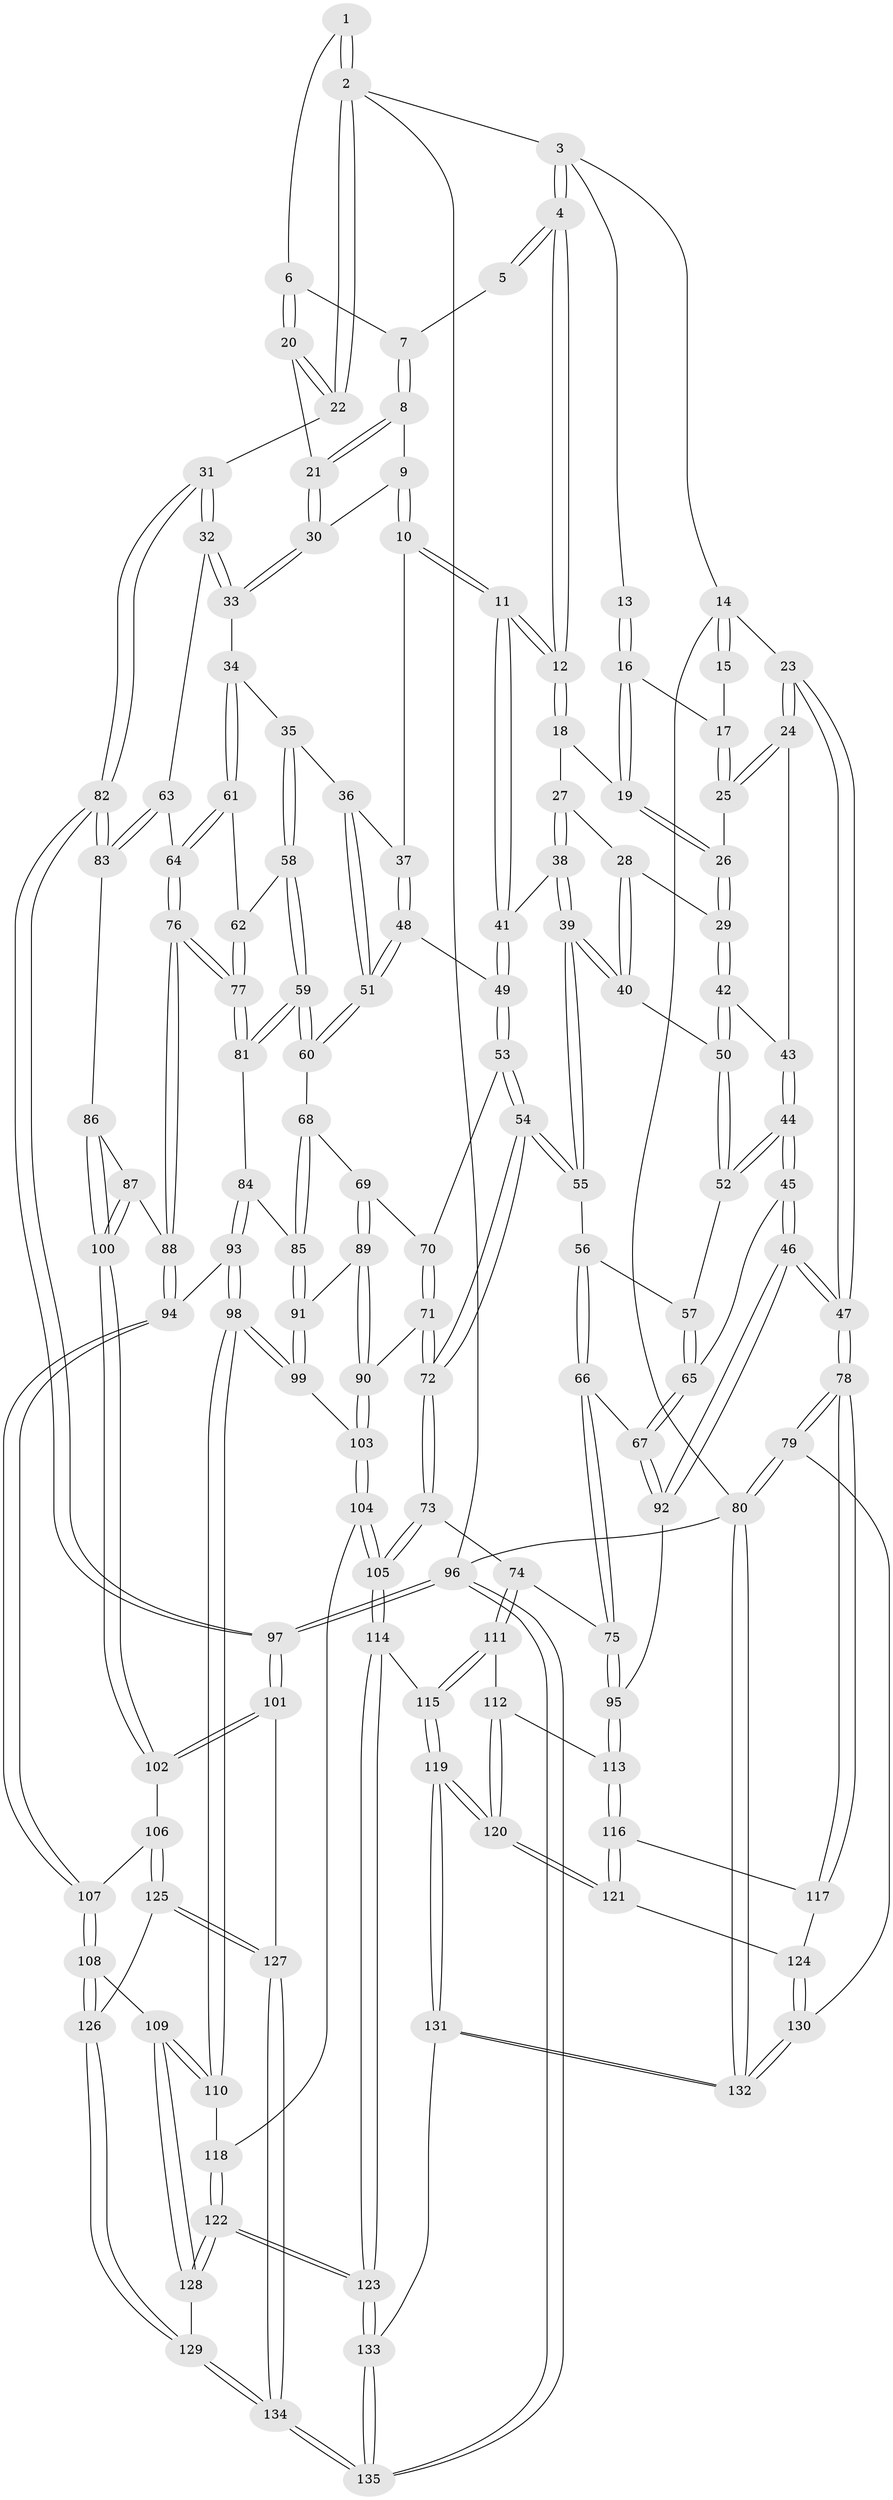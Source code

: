 // coarse degree distribution, {5: 0.23880597014925373, 6: 0.16417910447761194, 2: 0.014925373134328358, 3: 0.14925373134328357, 7: 0.05970149253731343, 4: 0.34328358208955223, 8: 0.029850746268656716}
// Generated by graph-tools (version 1.1) at 2025/21/03/04/25 18:21:08]
// undirected, 135 vertices, 334 edges
graph export_dot {
graph [start="1"]
  node [color=gray90,style=filled];
  1 [pos="+0.8196060438835822+0"];
  2 [pos="+1+0"];
  3 [pos="+0.23554063987860896+0"];
  4 [pos="+0.5422898421603926+0"];
  5 [pos="+0.6807930009334063+0"];
  6 [pos="+0.9129725972237647+0.0916194187826276"];
  7 [pos="+0.7615394415439962+0.015185677633436975"];
  8 [pos="+0.7712242247990554+0.07822498421669878"];
  9 [pos="+0.7460184795156561+0.17546747265893423"];
  10 [pos="+0.6809172545739066+0.22544191171834047"];
  11 [pos="+0.5222111488045436+0.19579623994199166"];
  12 [pos="+0.516167737529017+0.16299426639806178"];
  13 [pos="+0.20504809181013323+0"];
  14 [pos="+0+0"];
  15 [pos="+0.057125009018488854+0.07672500852612861"];
  16 [pos="+0.21514793388882442+0.04489017195351909"];
  17 [pos="+0.04499241019023024+0.14621707594231897"];
  18 [pos="+0.2969161577850667+0.1265348884010261"];
  19 [pos="+0.22241338046761144+0.09554024288883177"];
  20 [pos="+0.9585047380431528+0.14505723933202772"];
  21 [pos="+0.9232645896670731+0.17606385013801223"];
  22 [pos="+1+0"];
  23 [pos="+0+0.21920624959549795"];
  24 [pos="+0+0.22220081093355418"];
  25 [pos="+0.03260796401173685+0.19600847755841266"];
  26 [pos="+0.17793933205568466+0.21496453531869916"];
  27 [pos="+0.33283558939443514+0.2602253082882588"];
  28 [pos="+0.3227321253980251+0.26098722469380387"];
  29 [pos="+0.19400954185138075+0.25056288648551867"];
  30 [pos="+0.8992590007063881+0.214148880343223"];
  31 [pos="+1+0.41383719029108923"];
  32 [pos="+1+0.4149600611893809"];
  33 [pos="+0.8842354925575916+0.34519142321061297"];
  34 [pos="+0.8822500777510037+0.3460162841961975"];
  35 [pos="+0.8180244881810703+0.3519627315024965"];
  36 [pos="+0.7474841131615078+0.3060669388780766"];
  37 [pos="+0.7259477857758182+0.2860294062651808"];
  38 [pos="+0.4467204906401951+0.27339098203880463"];
  39 [pos="+0.3680075747013456+0.4293675058176272"];
  40 [pos="+0.28876107198758594+0.35985815704795987"];
  41 [pos="+0.503220003076875+0.23704167050111086"];
  42 [pos="+0.18260680492433837+0.3152978068011906"];
  43 [pos="+0.04205407764245775+0.3200220426809828"];
  44 [pos="+0.04811098112581632+0.44632916293584163"];
  45 [pos="+0.00020307468131192444+0.5164001214632783"];
  46 [pos="+0+0.5900126171345738"];
  47 [pos="+0+0.6007882109188856"];
  48 [pos="+0.5925884084006812+0.42821392316325224"];
  49 [pos="+0.5925769106535629+0.42820518396509105"];
  50 [pos="+0.1829989543986927+0.31911916233493653"];
  51 [pos="+0.6136495510311041+0.4492132623274874"];
  52 [pos="+0.17481585106973563+0.3604585212427534"];
  53 [pos="+0.4682705231033388+0.4817660860988173"];
  54 [pos="+0.3735164334629995+0.45545402044914357"];
  55 [pos="+0.36568822530926604+0.4433681077419635"];
  56 [pos="+0.3047851656559097+0.45593301020366345"];
  57 [pos="+0.22670939971176143+0.44769467338234875"];
  58 [pos="+0.7031481112069312+0.4891594553145675"];
  59 [pos="+0.6675121777362325+0.5006307521727621"];
  60 [pos="+0.6454453257202493+0.4900997532968662"];
  61 [pos="+0.8510795059105153+0.5039302103854925"];
  62 [pos="+0.7789982378508938+0.5211112742816509"];
  63 [pos="+0.9321530860798102+0.5489481272165198"];
  64 [pos="+0.9034781344185562+0.5570359807238026"];
  65 [pos="+0.1734720902397737+0.5276443540022767"];
  66 [pos="+0.24032241222367343+0.6089872976713606"];
  67 [pos="+0.2301426651093638+0.6029769737734645"];
  68 [pos="+0.5528958737970873+0.5640167859699681"];
  69 [pos="+0.5296654004166325+0.5745063675668991"];
  70 [pos="+0.4691147068443191+0.484389521755127"];
  71 [pos="+0.44993782285439654+0.6513600188449927"];
  72 [pos="+0.36883972993725195+0.6519586618999049"];
  73 [pos="+0.3555668768982116+0.6608087118057651"];
  74 [pos="+0.3476450208633113+0.663252992531013"];
  75 [pos="+0.2796587505635754+0.6500929786496863"];
  76 [pos="+0.8424672468503503+0.6453145527483997"];
  77 [pos="+0.8307540721192548+0.627709613677699"];
  78 [pos="+0+0.7223555037939935"];
  79 [pos="+0+0.7802893299183705"];
  80 [pos="+0+1"];
  81 [pos="+0.6731621923275796+0.5425724894253572"];
  82 [pos="+1+0.673690171233295"];
  83 [pos="+1+0.6641343726691633"];
  84 [pos="+0.6753135658739173+0.6107187368780909"];
  85 [pos="+0.6172764539840988+0.6795694564500412"];
  86 [pos="+1+0.672136413623577"];
  87 [pos="+0.8602747707329828+0.6694228448302041"];
  88 [pos="+0.8405338851884245+0.662734799839078"];
  89 [pos="+0.46418605824474013+0.6520094658997864"];
  90 [pos="+0.46153471031305887+0.6530660526601438"];
  91 [pos="+0.6168611618646475+0.6802969961035036"];
  92 [pos="+0.08410130402149177+0.6579935528696035"];
  93 [pos="+0.7752639710134249+0.6800296011531116"];
  94 [pos="+0.8165062789303474+0.6832724993905244"];
  95 [pos="+0.1779676528097316+0.7408314489825758"];
  96 [pos="+1+1"];
  97 [pos="+1+0.8878212224165907"];
  98 [pos="+0.6596610677306616+0.7720174725771131"];
  99 [pos="+0.6247296683398903+0.7214601957542898"];
  100 [pos="+0.9405428004861172+0.7775932949853699"];
  101 [pos="+1+0.8790157302689925"];
  102 [pos="+0.9404800107538996+0.7825261541597744"];
  103 [pos="+0.5097841193420275+0.7688571747024738"];
  104 [pos="+0.5058602003093052+0.8032566771340234"];
  105 [pos="+0.43809946875026756+0.8327491355117984"];
  106 [pos="+0.8759970713068999+0.8245842420884877"];
  107 [pos="+0.8182528314552352+0.8058122773192106"];
  108 [pos="+0.7644260563029481+0.8460109898791847"];
  109 [pos="+0.6730140397919997+0.8227354391645346"];
  110 [pos="+0.6636056404570145+0.8059979255932119"];
  111 [pos="+0.3143389660077764+0.7830432859084806"];
  112 [pos="+0.24538555419309227+0.7960402306600981"];
  113 [pos="+0.17415301806990938+0.7670203650419621"];
  114 [pos="+0.4135400737406875+0.8698888468546866"];
  115 [pos="+0.34204651157129073+0.8871813768255853"];
  116 [pos="+0.14635740671527428+0.8074840767205229"];
  117 [pos="+0.1377104668850075+0.8106543675105363"];
  118 [pos="+0.5240535412065007+0.817378592335746"];
  119 [pos="+0.28332632233024824+0.9558544959118532"];
  120 [pos="+0.25082519692165767+0.9175219514886686"];
  121 [pos="+0.2251126650682227+0.8976036830764795"];
  122 [pos="+0.5762149093689323+0.9950921470085495"];
  123 [pos="+0.5624751210624973+1"];
  124 [pos="+0.09787518727045331+0.909226198517111"];
  125 [pos="+0.9090839326006628+0.8929148718368459"];
  126 [pos="+0.7799965321541298+0.9284212650152601"];
  127 [pos="+0.9385113377714236+0.9230933176246358"];
  128 [pos="+0.5927999947902021+0.9770503024697762"];
  129 [pos="+0.7796649895717137+0.9324519518038873"];
  130 [pos="+0.08239865980289067+0.9312213511428306"];
  131 [pos="+0.24066772315223395+1"];
  132 [pos="+0.2186109685585812+1"];
  133 [pos="+0.5447327752511292+1"];
  134 [pos="+0.8464805237916883+1"];
  135 [pos="+0.8363567586204904+1"];
  1 -- 2;
  1 -- 2;
  1 -- 6;
  2 -- 3;
  2 -- 22;
  2 -- 22;
  2 -- 96;
  3 -- 4;
  3 -- 4;
  3 -- 13;
  3 -- 14;
  4 -- 5;
  4 -- 5;
  4 -- 12;
  4 -- 12;
  5 -- 7;
  6 -- 7;
  6 -- 20;
  6 -- 20;
  7 -- 8;
  7 -- 8;
  8 -- 9;
  8 -- 21;
  8 -- 21;
  9 -- 10;
  9 -- 10;
  9 -- 30;
  10 -- 11;
  10 -- 11;
  10 -- 37;
  11 -- 12;
  11 -- 12;
  11 -- 41;
  11 -- 41;
  12 -- 18;
  12 -- 18;
  13 -- 16;
  13 -- 16;
  14 -- 15;
  14 -- 15;
  14 -- 23;
  14 -- 80;
  15 -- 17;
  16 -- 17;
  16 -- 19;
  16 -- 19;
  17 -- 25;
  17 -- 25;
  18 -- 19;
  18 -- 27;
  19 -- 26;
  19 -- 26;
  20 -- 21;
  20 -- 22;
  20 -- 22;
  21 -- 30;
  21 -- 30;
  22 -- 31;
  23 -- 24;
  23 -- 24;
  23 -- 47;
  23 -- 47;
  24 -- 25;
  24 -- 25;
  24 -- 43;
  25 -- 26;
  26 -- 29;
  26 -- 29;
  27 -- 28;
  27 -- 38;
  27 -- 38;
  28 -- 29;
  28 -- 40;
  28 -- 40;
  29 -- 42;
  29 -- 42;
  30 -- 33;
  30 -- 33;
  31 -- 32;
  31 -- 32;
  31 -- 82;
  31 -- 82;
  32 -- 33;
  32 -- 33;
  32 -- 63;
  33 -- 34;
  34 -- 35;
  34 -- 61;
  34 -- 61;
  35 -- 36;
  35 -- 58;
  35 -- 58;
  36 -- 37;
  36 -- 51;
  36 -- 51;
  37 -- 48;
  37 -- 48;
  38 -- 39;
  38 -- 39;
  38 -- 41;
  39 -- 40;
  39 -- 40;
  39 -- 55;
  39 -- 55;
  40 -- 50;
  41 -- 49;
  41 -- 49;
  42 -- 43;
  42 -- 50;
  42 -- 50;
  43 -- 44;
  43 -- 44;
  44 -- 45;
  44 -- 45;
  44 -- 52;
  44 -- 52;
  45 -- 46;
  45 -- 46;
  45 -- 65;
  46 -- 47;
  46 -- 47;
  46 -- 92;
  46 -- 92;
  47 -- 78;
  47 -- 78;
  48 -- 49;
  48 -- 51;
  48 -- 51;
  49 -- 53;
  49 -- 53;
  50 -- 52;
  50 -- 52;
  51 -- 60;
  51 -- 60;
  52 -- 57;
  53 -- 54;
  53 -- 54;
  53 -- 70;
  54 -- 55;
  54 -- 55;
  54 -- 72;
  54 -- 72;
  55 -- 56;
  56 -- 57;
  56 -- 66;
  56 -- 66;
  57 -- 65;
  57 -- 65;
  58 -- 59;
  58 -- 59;
  58 -- 62;
  59 -- 60;
  59 -- 60;
  59 -- 81;
  59 -- 81;
  60 -- 68;
  61 -- 62;
  61 -- 64;
  61 -- 64;
  62 -- 77;
  62 -- 77;
  63 -- 64;
  63 -- 83;
  63 -- 83;
  64 -- 76;
  64 -- 76;
  65 -- 67;
  65 -- 67;
  66 -- 67;
  66 -- 75;
  66 -- 75;
  67 -- 92;
  67 -- 92;
  68 -- 69;
  68 -- 85;
  68 -- 85;
  69 -- 70;
  69 -- 89;
  69 -- 89;
  70 -- 71;
  70 -- 71;
  71 -- 72;
  71 -- 72;
  71 -- 90;
  72 -- 73;
  72 -- 73;
  73 -- 74;
  73 -- 105;
  73 -- 105;
  74 -- 75;
  74 -- 111;
  74 -- 111;
  75 -- 95;
  75 -- 95;
  76 -- 77;
  76 -- 77;
  76 -- 88;
  76 -- 88;
  77 -- 81;
  77 -- 81;
  78 -- 79;
  78 -- 79;
  78 -- 117;
  78 -- 117;
  79 -- 80;
  79 -- 80;
  79 -- 130;
  80 -- 132;
  80 -- 132;
  80 -- 96;
  81 -- 84;
  82 -- 83;
  82 -- 83;
  82 -- 97;
  82 -- 97;
  83 -- 86;
  84 -- 85;
  84 -- 93;
  84 -- 93;
  85 -- 91;
  85 -- 91;
  86 -- 87;
  86 -- 100;
  86 -- 100;
  87 -- 88;
  87 -- 100;
  87 -- 100;
  88 -- 94;
  88 -- 94;
  89 -- 90;
  89 -- 90;
  89 -- 91;
  90 -- 103;
  90 -- 103;
  91 -- 99;
  91 -- 99;
  92 -- 95;
  93 -- 94;
  93 -- 98;
  93 -- 98;
  94 -- 107;
  94 -- 107;
  95 -- 113;
  95 -- 113;
  96 -- 97;
  96 -- 97;
  96 -- 135;
  96 -- 135;
  97 -- 101;
  97 -- 101;
  98 -- 99;
  98 -- 99;
  98 -- 110;
  98 -- 110;
  99 -- 103;
  100 -- 102;
  100 -- 102;
  101 -- 102;
  101 -- 102;
  101 -- 127;
  102 -- 106;
  103 -- 104;
  103 -- 104;
  104 -- 105;
  104 -- 105;
  104 -- 118;
  105 -- 114;
  105 -- 114;
  106 -- 107;
  106 -- 125;
  106 -- 125;
  107 -- 108;
  107 -- 108;
  108 -- 109;
  108 -- 126;
  108 -- 126;
  109 -- 110;
  109 -- 110;
  109 -- 128;
  109 -- 128;
  110 -- 118;
  111 -- 112;
  111 -- 115;
  111 -- 115;
  112 -- 113;
  112 -- 120;
  112 -- 120;
  113 -- 116;
  113 -- 116;
  114 -- 115;
  114 -- 123;
  114 -- 123;
  115 -- 119;
  115 -- 119;
  116 -- 117;
  116 -- 121;
  116 -- 121;
  117 -- 124;
  118 -- 122;
  118 -- 122;
  119 -- 120;
  119 -- 120;
  119 -- 131;
  119 -- 131;
  120 -- 121;
  120 -- 121;
  121 -- 124;
  122 -- 123;
  122 -- 123;
  122 -- 128;
  122 -- 128;
  123 -- 133;
  123 -- 133;
  124 -- 130;
  124 -- 130;
  125 -- 126;
  125 -- 127;
  125 -- 127;
  126 -- 129;
  126 -- 129;
  127 -- 134;
  127 -- 134;
  128 -- 129;
  129 -- 134;
  129 -- 134;
  130 -- 132;
  130 -- 132;
  131 -- 132;
  131 -- 132;
  131 -- 133;
  133 -- 135;
  133 -- 135;
  134 -- 135;
  134 -- 135;
}
